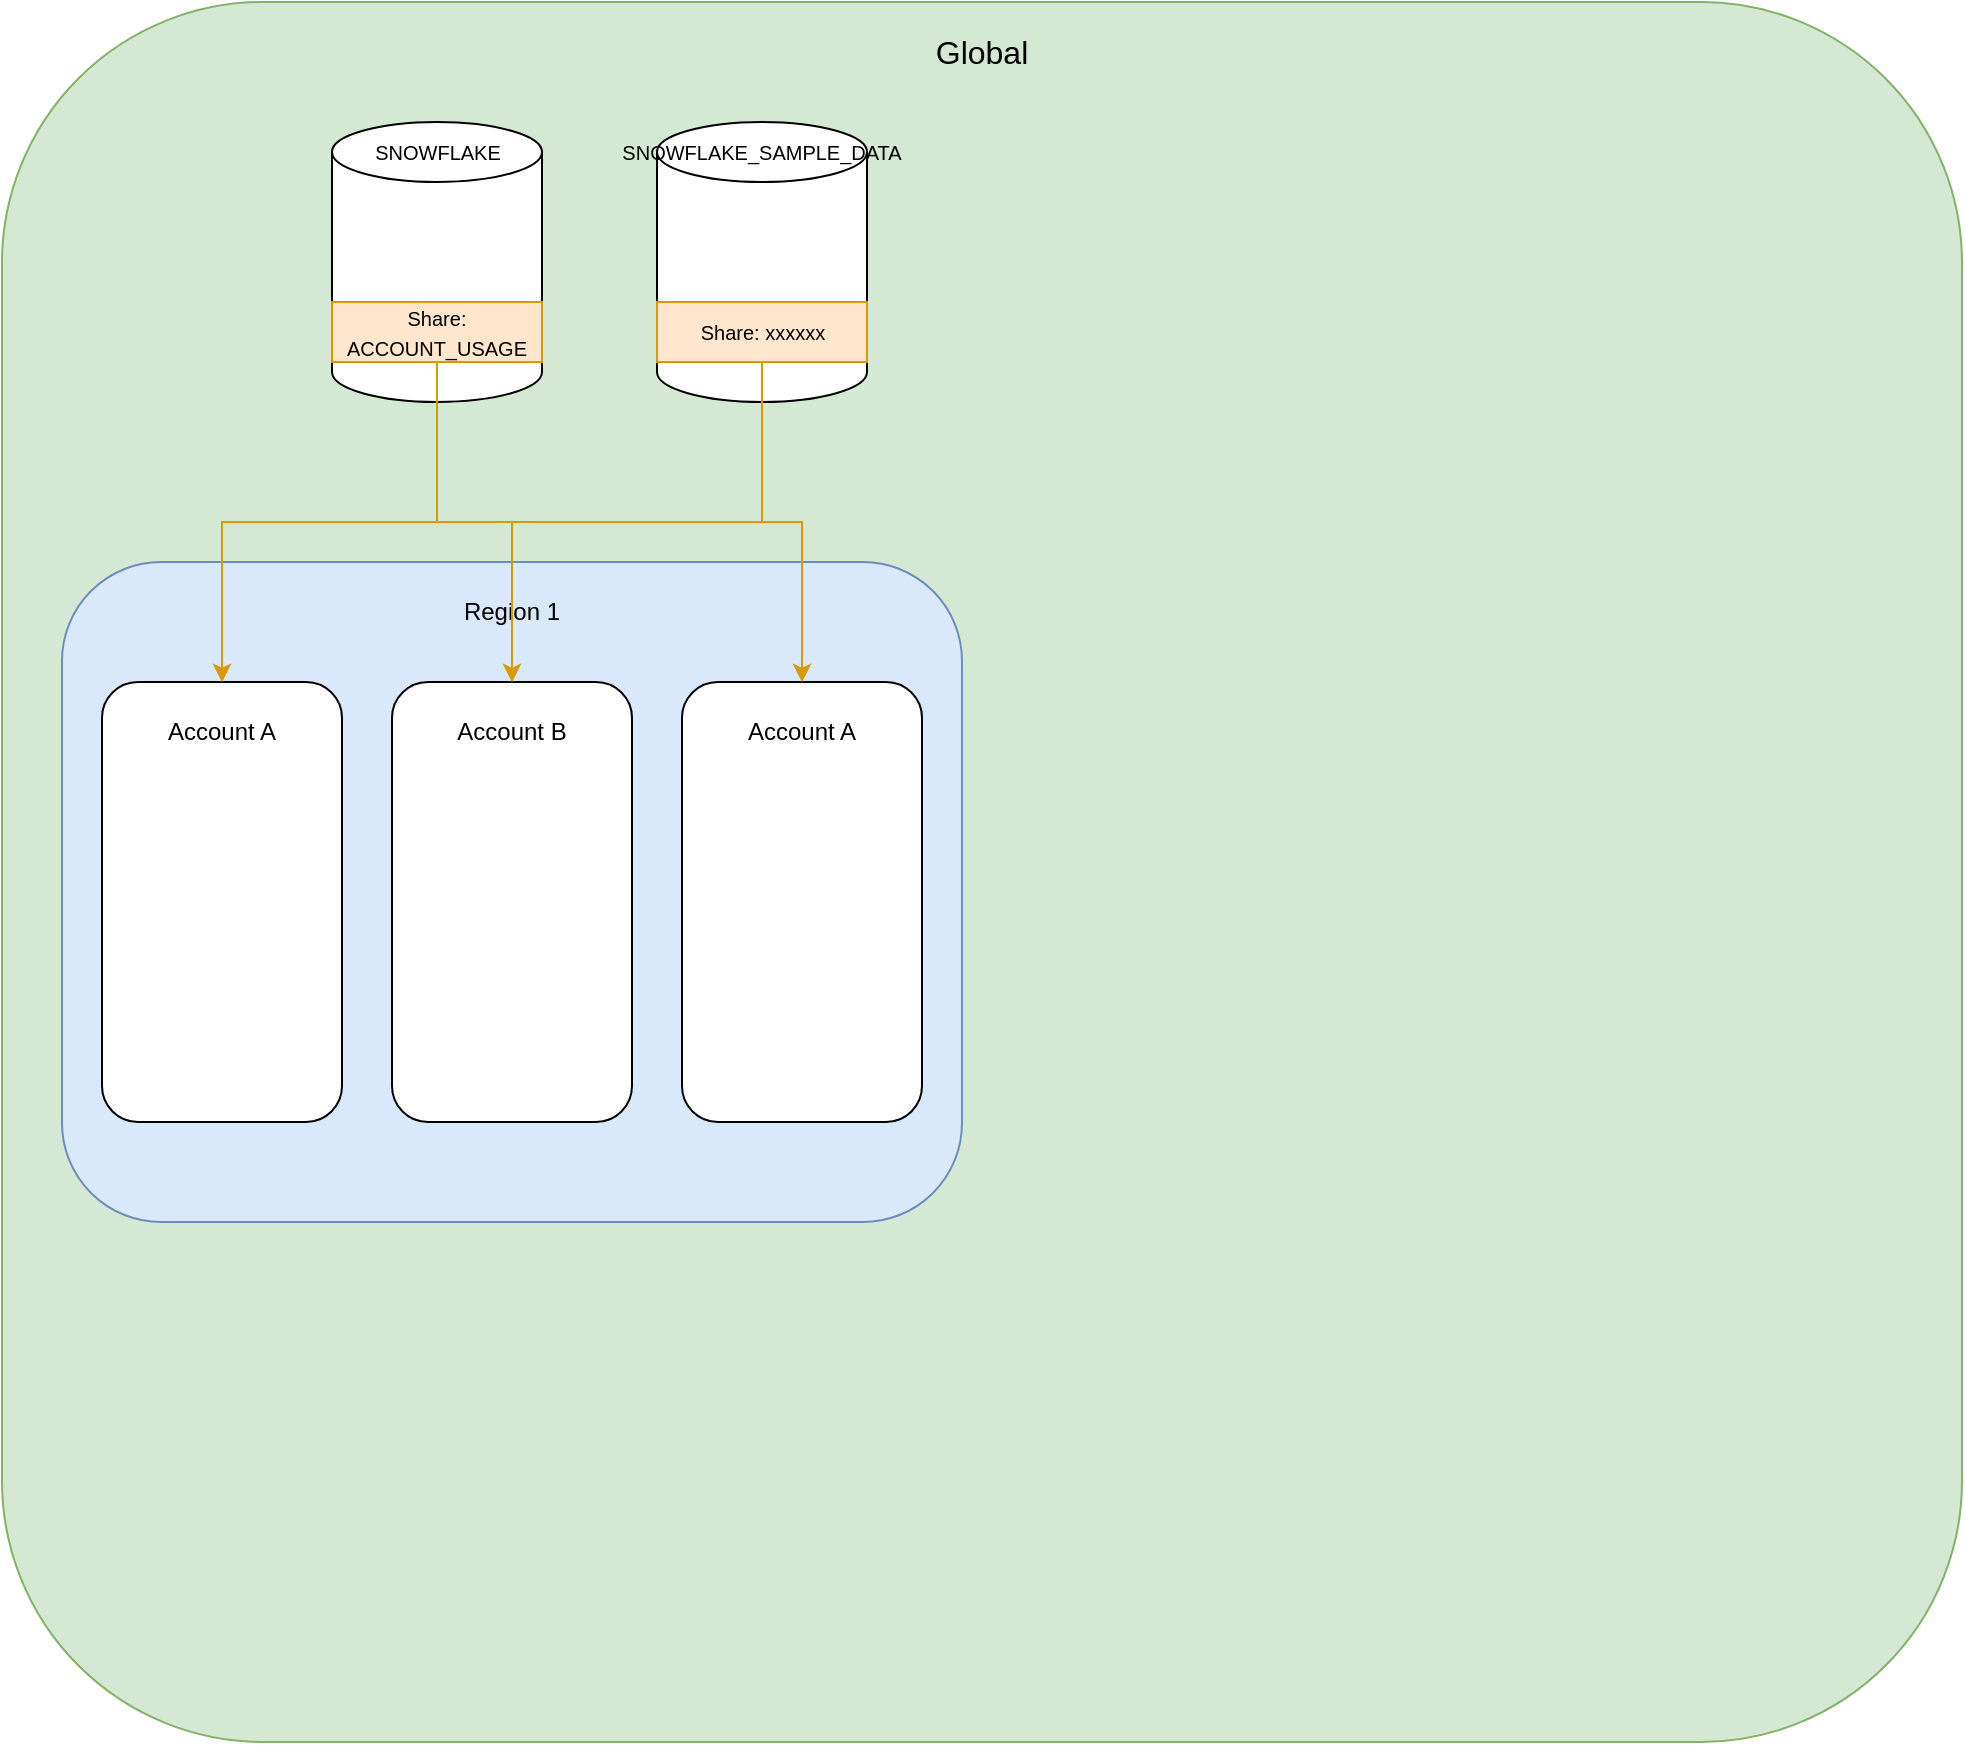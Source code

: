 <mxfile version="26.0.14">
  <diagram name="Page-1" id="uUJfRnPBLe-ES9fdIuTZ">
    <mxGraphModel dx="1050" dy="653" grid="1" gridSize="10" guides="1" tooltips="1" connect="1" arrows="1" fold="1" page="1" pageScale="1" pageWidth="850" pageHeight="1100" math="0" shadow="0">
      <root>
        <mxCell id="0" />
        <mxCell id="1" parent="0" />
        <mxCell id="wnIcTTCYhgNDyS9fsN6n-1" value="" style="rounded=1;whiteSpace=wrap;html=1;fillColor=#d5e8d4;strokeColor=#82b366;" parent="1" vertex="1">
          <mxGeometry x="100" y="180" width="980" height="870" as="geometry" />
        </mxCell>
        <mxCell id="ibwjnVHDDmAVO01zUoGi-5" value="&lt;font style=&quot;font-size: 16px;&quot;&gt;Global&lt;/font&gt;" style="text;html=1;align=center;verticalAlign=middle;whiteSpace=wrap;rounded=0;fillColor=#d5e8d4;strokeColor=none;" vertex="1" parent="1">
          <mxGeometry x="560" y="190" width="60" height="30" as="geometry" />
        </mxCell>
        <mxCell id="ibwjnVHDDmAVO01zUoGi-12" value="" style="rounded=1;whiteSpace=wrap;html=1;fillColor=#dae8fc;strokeColor=#6c8ebf;" vertex="1" parent="1">
          <mxGeometry x="130" y="460" width="450" height="330" as="geometry" />
        </mxCell>
        <mxCell id="ibwjnVHDDmAVO01zUoGi-13" value="Region 1" style="text;html=1;align=center;verticalAlign=middle;whiteSpace=wrap;rounded=0;fillColor=#dae8fc;strokeColor=none;" vertex="1" parent="1">
          <mxGeometry x="325" y="470" width="60" height="30" as="geometry" />
        </mxCell>
        <mxCell id="ibwjnVHDDmAVO01zUoGi-14" value="" style="rounded=1;whiteSpace=wrap;html=1;" vertex="1" parent="1">
          <mxGeometry x="150" y="520" width="120" height="220" as="geometry" />
        </mxCell>
        <mxCell id="ibwjnVHDDmAVO01zUoGi-15" value="" style="rounded=1;whiteSpace=wrap;html=1;" vertex="1" parent="1">
          <mxGeometry x="295" y="520" width="120" height="220" as="geometry" />
        </mxCell>
        <mxCell id="ibwjnVHDDmAVO01zUoGi-16" value="" style="rounded=1;whiteSpace=wrap;html=1;" vertex="1" parent="1">
          <mxGeometry x="440" y="520" width="120" height="220" as="geometry" />
        </mxCell>
        <mxCell id="ibwjnVHDDmAVO01zUoGi-17" value="Account A" style="text;html=1;align=center;verticalAlign=middle;whiteSpace=wrap;rounded=0;" vertex="1" parent="1">
          <mxGeometry x="180" y="530" width="60" height="30" as="geometry" />
        </mxCell>
        <mxCell id="ibwjnVHDDmAVO01zUoGi-18" value="Account B" style="text;html=1;align=center;verticalAlign=middle;whiteSpace=wrap;rounded=0;" vertex="1" parent="1">
          <mxGeometry x="325" y="530" width="60" height="30" as="geometry" />
        </mxCell>
        <mxCell id="ibwjnVHDDmAVO01zUoGi-19" value="Account A" style="text;html=1;align=center;verticalAlign=middle;whiteSpace=wrap;rounded=0;" vertex="1" parent="1">
          <mxGeometry x="470" y="530" width="60" height="30" as="geometry" />
        </mxCell>
        <mxCell id="ibwjnVHDDmAVO01zUoGi-20" value="" style="shape=cylinder3;whiteSpace=wrap;html=1;boundedLbl=1;backgroundOutline=1;size=15;align=center;" vertex="1" parent="1">
          <mxGeometry x="265" y="240" width="105" height="140" as="geometry" />
        </mxCell>
        <mxCell id="ibwjnVHDDmAVO01zUoGi-39" style="edgeStyle=orthogonalEdgeStyle;rounded=0;orthogonalLoop=1;jettySize=auto;html=1;exitX=0.5;exitY=1;exitDx=0;exitDy=0;entryX=0.5;entryY=0;entryDx=0;entryDy=0;fillColor=#ffe6cc;strokeColor=#d79b00;" edge="1" parent="1" source="ibwjnVHDDmAVO01zUoGi-29" target="ibwjnVHDDmAVO01zUoGi-14">
          <mxGeometry relative="1" as="geometry" />
        </mxCell>
        <mxCell id="ibwjnVHDDmAVO01zUoGi-40" style="edgeStyle=orthogonalEdgeStyle;rounded=0;orthogonalLoop=1;jettySize=auto;html=1;exitX=0.5;exitY=1;exitDx=0;exitDy=0;entryX=0.5;entryY=0;entryDx=0;entryDy=0;fillColor=#ffe6cc;strokeColor=#d79b00;" edge="1" parent="1" source="ibwjnVHDDmAVO01zUoGi-29" target="ibwjnVHDDmAVO01zUoGi-15">
          <mxGeometry relative="1" as="geometry" />
        </mxCell>
        <mxCell id="ibwjnVHDDmAVO01zUoGi-41" style="edgeStyle=orthogonalEdgeStyle;rounded=0;orthogonalLoop=1;jettySize=auto;html=1;exitX=0.5;exitY=1;exitDx=0;exitDy=0;entryX=0.5;entryY=0;entryDx=0;entryDy=0;fillColor=#ffe6cc;strokeColor=#d79b00;" edge="1" parent="1" source="ibwjnVHDDmAVO01zUoGi-29" target="ibwjnVHDDmAVO01zUoGi-16">
          <mxGeometry relative="1" as="geometry" />
        </mxCell>
        <mxCell id="ibwjnVHDDmAVO01zUoGi-29" value="&lt;font style=&quot;font-size: 10px;&quot;&gt;Share: ACCOUNT_USAGE&lt;/font&gt;" style="text;html=1;align=center;verticalAlign=middle;whiteSpace=wrap;rounded=0;strokeColor=#d79b00;fillColor=#ffe6cc;" vertex="1" parent="1">
          <mxGeometry x="265" y="330" width="105" height="30" as="geometry" />
        </mxCell>
        <mxCell id="ibwjnVHDDmAVO01zUoGi-31" value="&lt;font style=&quot;font-size: 10px;&quot;&gt;SNOWFLAKE&lt;/font&gt;" style="text;html=1;align=center;verticalAlign=middle;whiteSpace=wrap;rounded=0;" vertex="1" parent="1">
          <mxGeometry x="287.5" y="240" width="60" height="30" as="geometry" />
        </mxCell>
        <mxCell id="ibwjnVHDDmAVO01zUoGi-37" value="" style="shape=cylinder3;whiteSpace=wrap;html=1;boundedLbl=1;backgroundOutline=1;size=15;align=center;" vertex="1" parent="1">
          <mxGeometry x="427.5" y="240" width="105" height="140" as="geometry" />
        </mxCell>
        <mxCell id="ibwjnVHDDmAVO01zUoGi-32" value="&lt;font style=&quot;font-size: 10px;&quot;&gt;SNOWFLAKE_SAMPLE_DATA&lt;/font&gt;" style="text;html=1;align=center;verticalAlign=middle;whiteSpace=wrap;rounded=0;" vertex="1" parent="1">
          <mxGeometry x="450" y="240" width="60" height="30" as="geometry" />
        </mxCell>
        <mxCell id="ibwjnVHDDmAVO01zUoGi-42" style="edgeStyle=orthogonalEdgeStyle;rounded=0;orthogonalLoop=1;jettySize=auto;html=1;exitX=0.5;exitY=1;exitDx=0;exitDy=0;entryX=0.5;entryY=0;entryDx=0;entryDy=0;fillColor=#ffe6cc;strokeColor=#d79b00;" edge="1" parent="1" source="ibwjnVHDDmAVO01zUoGi-35" target="ibwjnVHDDmAVO01zUoGi-14">
          <mxGeometry relative="1" as="geometry">
            <mxPoint x="210" y="590" as="targetPoint" />
          </mxGeometry>
        </mxCell>
        <mxCell id="ibwjnVHDDmAVO01zUoGi-44" style="edgeStyle=orthogonalEdgeStyle;rounded=0;orthogonalLoop=1;jettySize=auto;html=1;exitX=0.5;exitY=1;exitDx=0;exitDy=0;entryX=0.5;entryY=0;entryDx=0;entryDy=0;fillColor=#ffe6cc;strokeColor=#d79b00;" edge="1" parent="1" source="ibwjnVHDDmAVO01zUoGi-35" target="ibwjnVHDDmAVO01zUoGi-15">
          <mxGeometry relative="1" as="geometry" />
        </mxCell>
        <mxCell id="ibwjnVHDDmAVO01zUoGi-45" style="edgeStyle=orthogonalEdgeStyle;rounded=0;orthogonalLoop=1;jettySize=auto;html=1;exitX=0.5;exitY=1;exitDx=0;exitDy=0;entryX=0.5;entryY=0;entryDx=0;entryDy=0;fillColor=#ffe6cc;strokeColor=#d79b00;" edge="1" parent="1" source="ibwjnVHDDmAVO01zUoGi-35" target="ibwjnVHDDmAVO01zUoGi-16">
          <mxGeometry relative="1" as="geometry" />
        </mxCell>
        <mxCell id="ibwjnVHDDmAVO01zUoGi-35" value="&lt;font style=&quot;font-size: 10px;&quot;&gt;Share: xxxxxx&lt;/font&gt;" style="text;html=1;align=center;verticalAlign=middle;whiteSpace=wrap;rounded=0;strokeColor=#d79b00;fillColor=#ffe6cc;" vertex="1" parent="1">
          <mxGeometry x="427.5" y="330" width="105" height="30" as="geometry" />
        </mxCell>
      </root>
    </mxGraphModel>
  </diagram>
</mxfile>
